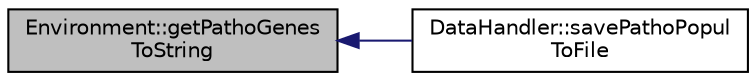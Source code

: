 digraph "Environment::getPathoGenesToString"
{
  edge [fontname="Helvetica",fontsize="10",labelfontname="Helvetica",labelfontsize="10"];
  node [fontname="Helvetica",fontsize="10",shape=record];
  rankdir="LR";
  Node1 [label="Environment::getPathoGenes\lToString",height=0.2,width=0.4,color="black", fillcolor="grey75", style="filled", fontcolor="black"];
  Node1 -> Node2 [dir="back",color="midnightblue",fontsize="10",style="solid",fontname="Helvetica"];
  Node2 [label="DataHandler::savePathoPopul\lToFile",height=0.2,width=0.4,color="black", fillcolor="white", style="filled",URL="$class_data_handler.html#a877ed5bfd00f0cbeef0413bf1d47f865",tooltip="Data harvesting method. Writes to a file all pathogens with their genomes in a human-readable format..."];
}
